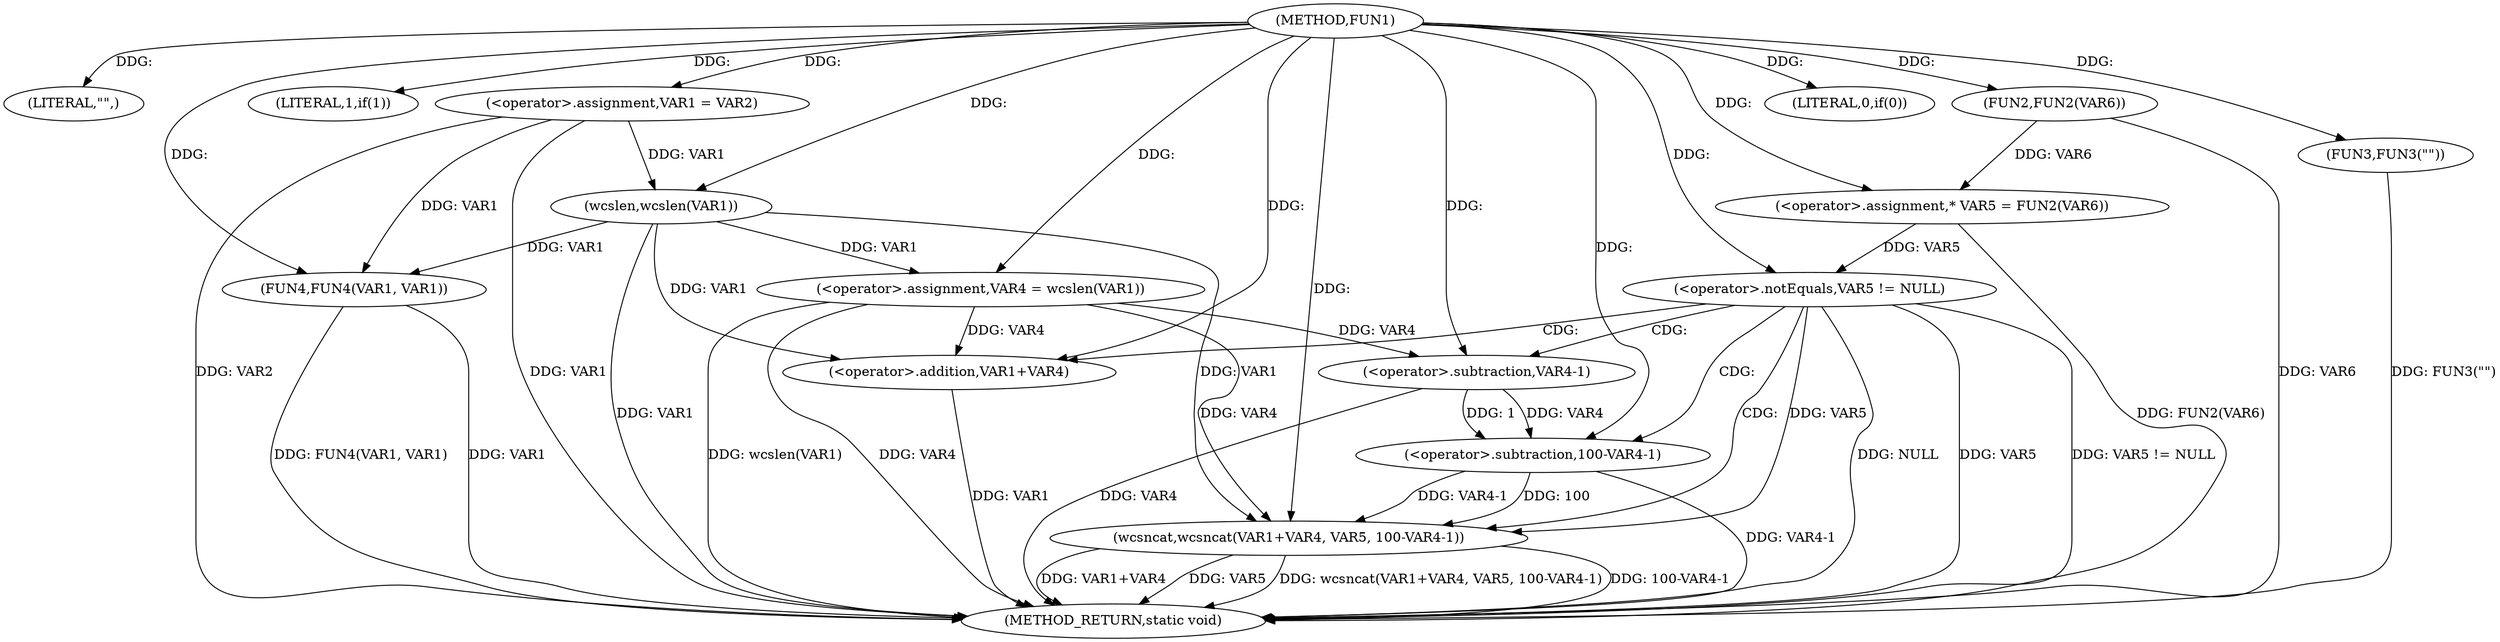 digraph FUN1 {  
"1000100" [label = "(METHOD,FUN1)" ]
"1000146" [label = "(METHOD_RETURN,static void)" ]
"1000103" [label = "(LITERAL,\"\",)" ]
"1000104" [label = "(<operator>.assignment,VAR1 = VAR2)" ]
"1000108" [label = "(LITERAL,1,if(1))" ]
"1000112" [label = "(<operator>.assignment,VAR4 = wcslen(VAR1))" ]
"1000114" [label = "(wcslen,wcslen(VAR1))" ]
"1000117" [label = "(<operator>.assignment,* VAR5 = FUN2(VAR6))" ]
"1000119" [label = "(FUN2,FUN2(VAR6))" ]
"1000122" [label = "(<operator>.notEquals,VAR5 != NULL)" ]
"1000126" [label = "(wcsncat,wcsncat(VAR1+VAR4, VAR5, 100-VAR4-1))" ]
"1000127" [label = "(<operator>.addition,VAR1+VAR4)" ]
"1000131" [label = "(<operator>.subtraction,100-VAR4-1)" ]
"1000133" [label = "(<operator>.subtraction,VAR4-1)" ]
"1000137" [label = "(LITERAL,0,if(0))" ]
"1000139" [label = "(FUN3,FUN3(\"\"))" ]
"1000143" [label = "(FUN4,FUN4(VAR1, VAR1))" ]
  "1000104" -> "1000146"  [ label = "DDG: VAR1"] 
  "1000112" -> "1000146"  [ label = "DDG: wcslen(VAR1)"] 
  "1000114" -> "1000146"  [ label = "DDG: VAR1"] 
  "1000126" -> "1000146"  [ label = "DDG: VAR1+VAR4"] 
  "1000127" -> "1000146"  [ label = "DDG: VAR1"] 
  "1000117" -> "1000146"  [ label = "DDG: FUN2(VAR6)"] 
  "1000104" -> "1000146"  [ label = "DDG: VAR2"] 
  "1000126" -> "1000146"  [ label = "DDG: VAR5"] 
  "1000126" -> "1000146"  [ label = "DDG: wcsncat(VAR1+VAR4, VAR5, 100-VAR4-1)"] 
  "1000122" -> "1000146"  [ label = "DDG: VAR5"] 
  "1000139" -> "1000146"  [ label = "DDG: FUN3(\"\")"] 
  "1000143" -> "1000146"  [ label = "DDG: VAR1"] 
  "1000133" -> "1000146"  [ label = "DDG: VAR4"] 
  "1000131" -> "1000146"  [ label = "DDG: VAR4-1"] 
  "1000112" -> "1000146"  [ label = "DDG: VAR4"] 
  "1000119" -> "1000146"  [ label = "DDG: VAR6"] 
  "1000143" -> "1000146"  [ label = "DDG: FUN4(VAR1, VAR1)"] 
  "1000122" -> "1000146"  [ label = "DDG: VAR5 != NULL"] 
  "1000126" -> "1000146"  [ label = "DDG: 100-VAR4-1"] 
  "1000122" -> "1000146"  [ label = "DDG: NULL"] 
  "1000100" -> "1000103"  [ label = "DDG: "] 
  "1000100" -> "1000104"  [ label = "DDG: "] 
  "1000100" -> "1000108"  [ label = "DDG: "] 
  "1000114" -> "1000112"  [ label = "DDG: VAR1"] 
  "1000100" -> "1000112"  [ label = "DDG: "] 
  "1000104" -> "1000114"  [ label = "DDG: VAR1"] 
  "1000100" -> "1000114"  [ label = "DDG: "] 
  "1000119" -> "1000117"  [ label = "DDG: VAR6"] 
  "1000100" -> "1000117"  [ label = "DDG: "] 
  "1000100" -> "1000119"  [ label = "DDG: "] 
  "1000117" -> "1000122"  [ label = "DDG: VAR5"] 
  "1000100" -> "1000122"  [ label = "DDG: "] 
  "1000114" -> "1000126"  [ label = "DDG: VAR1"] 
  "1000100" -> "1000126"  [ label = "DDG: "] 
  "1000112" -> "1000126"  [ label = "DDG: VAR4"] 
  "1000114" -> "1000127"  [ label = "DDG: VAR1"] 
  "1000100" -> "1000127"  [ label = "DDG: "] 
  "1000112" -> "1000127"  [ label = "DDG: VAR4"] 
  "1000122" -> "1000126"  [ label = "DDG: VAR5"] 
  "1000131" -> "1000126"  [ label = "DDG: 100"] 
  "1000131" -> "1000126"  [ label = "DDG: VAR4-1"] 
  "1000100" -> "1000131"  [ label = "DDG: "] 
  "1000133" -> "1000131"  [ label = "DDG: VAR4"] 
  "1000133" -> "1000131"  [ label = "DDG: 1"] 
  "1000100" -> "1000133"  [ label = "DDG: "] 
  "1000112" -> "1000133"  [ label = "DDG: VAR4"] 
  "1000100" -> "1000137"  [ label = "DDG: "] 
  "1000100" -> "1000139"  [ label = "DDG: "] 
  "1000104" -> "1000143"  [ label = "DDG: VAR1"] 
  "1000114" -> "1000143"  [ label = "DDG: VAR1"] 
  "1000100" -> "1000143"  [ label = "DDG: "] 
  "1000122" -> "1000131"  [ label = "CDG: "] 
  "1000122" -> "1000127"  [ label = "CDG: "] 
  "1000122" -> "1000126"  [ label = "CDG: "] 
  "1000122" -> "1000133"  [ label = "CDG: "] 
}
